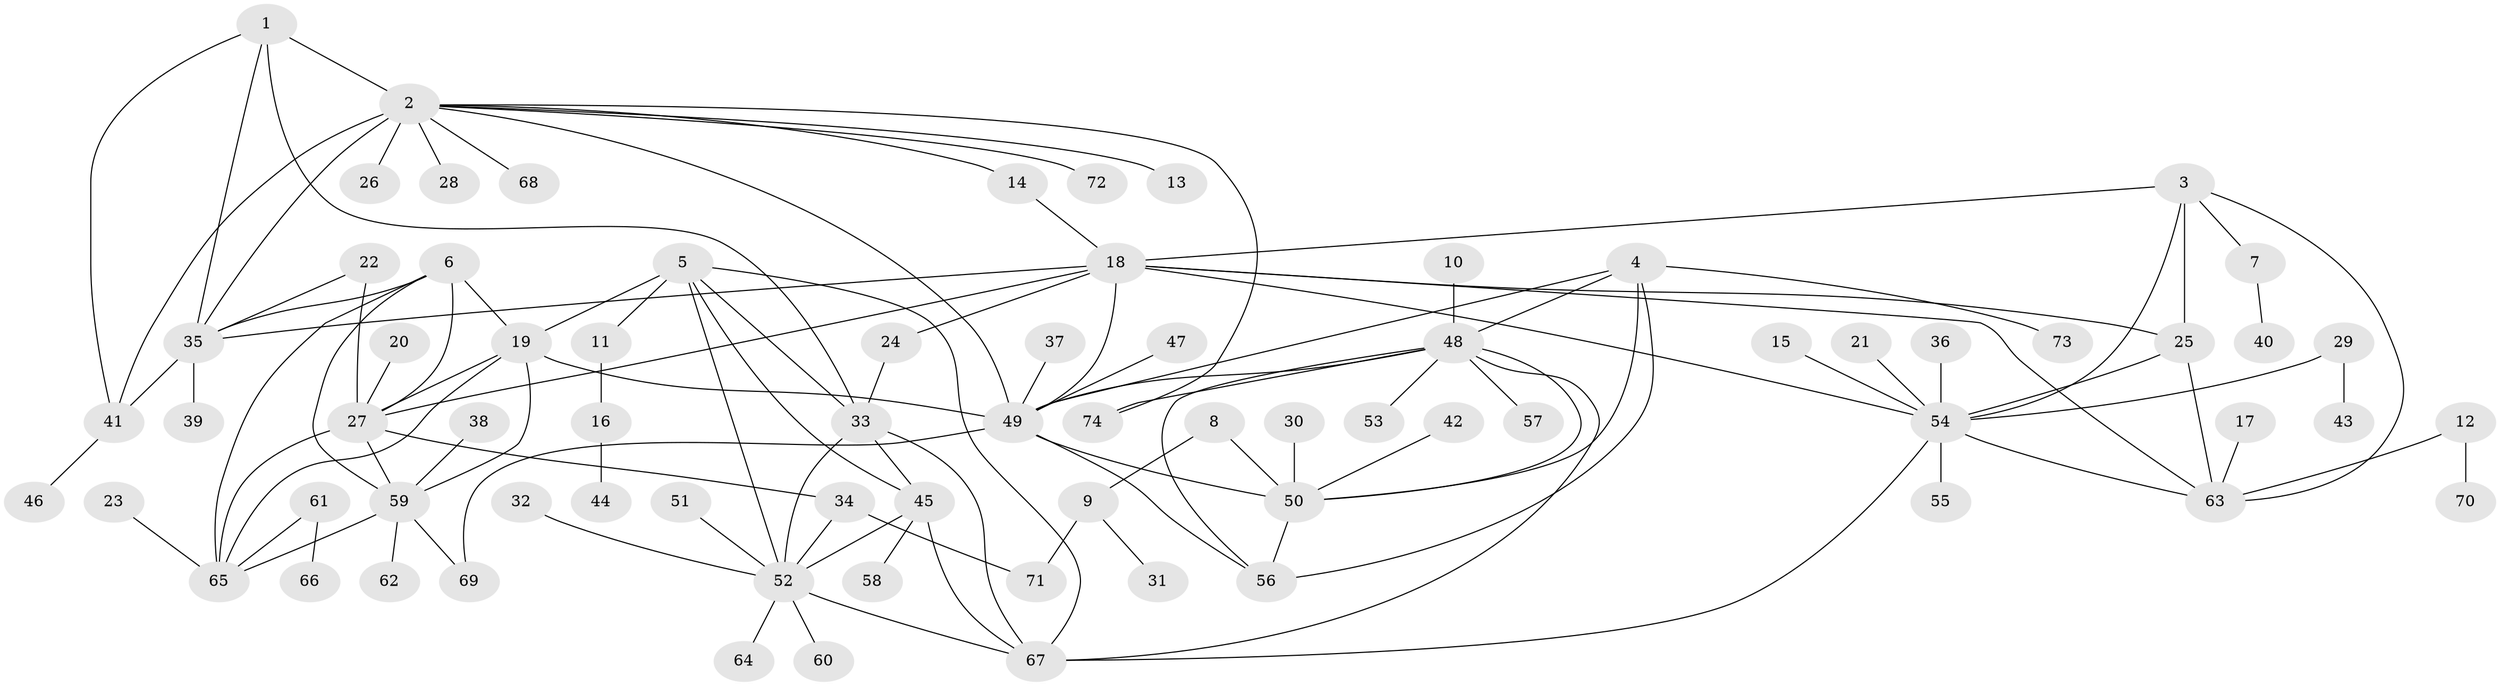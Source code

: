 // original degree distribution, {9: 0.02857142857142857, 5: 0.05714285714285714, 7: 0.05714285714285714, 6: 0.02857142857142857, 11: 0.01904761904761905, 10: 0.02857142857142857, 8: 0.01904761904761905, 2: 0.2, 3: 0.0380952380952381, 1: 0.5238095238095238}
// Generated by graph-tools (version 1.1) at 2025/37/03/04/25 23:37:41]
// undirected, 74 vertices, 113 edges
graph export_dot {
  node [color=gray90,style=filled];
  1;
  2;
  3;
  4;
  5;
  6;
  7;
  8;
  9;
  10;
  11;
  12;
  13;
  14;
  15;
  16;
  17;
  18;
  19;
  20;
  21;
  22;
  23;
  24;
  25;
  26;
  27;
  28;
  29;
  30;
  31;
  32;
  33;
  34;
  35;
  36;
  37;
  38;
  39;
  40;
  41;
  42;
  43;
  44;
  45;
  46;
  47;
  48;
  49;
  50;
  51;
  52;
  53;
  54;
  55;
  56;
  57;
  58;
  59;
  60;
  61;
  62;
  63;
  64;
  65;
  66;
  67;
  68;
  69;
  70;
  71;
  72;
  73;
  74;
  1 -- 2 [weight=2.0];
  1 -- 33 [weight=1.0];
  1 -- 35 [weight=1.0];
  1 -- 41 [weight=1.0];
  2 -- 13 [weight=1.0];
  2 -- 14 [weight=1.0];
  2 -- 26 [weight=1.0];
  2 -- 28 [weight=1.0];
  2 -- 35 [weight=2.0];
  2 -- 41 [weight=2.0];
  2 -- 49 [weight=1.0];
  2 -- 68 [weight=1.0];
  2 -- 72 [weight=1.0];
  2 -- 74 [weight=1.0];
  3 -- 7 [weight=1.0];
  3 -- 18 [weight=1.0];
  3 -- 25 [weight=1.0];
  3 -- 54 [weight=1.0];
  3 -- 63 [weight=1.0];
  4 -- 48 [weight=1.0];
  4 -- 49 [weight=1.0];
  4 -- 50 [weight=1.0];
  4 -- 56 [weight=1.0];
  4 -- 73 [weight=1.0];
  5 -- 11 [weight=1.0];
  5 -- 19 [weight=1.0];
  5 -- 33 [weight=1.0];
  5 -- 45 [weight=1.0];
  5 -- 52 [weight=1.0];
  5 -- 67 [weight=1.0];
  6 -- 19 [weight=1.0];
  6 -- 27 [weight=1.0];
  6 -- 35 [weight=1.0];
  6 -- 59 [weight=1.0];
  6 -- 65 [weight=1.0];
  7 -- 40 [weight=1.0];
  8 -- 9 [weight=1.0];
  8 -- 50 [weight=1.0];
  9 -- 31 [weight=1.0];
  9 -- 71 [weight=1.0];
  10 -- 48 [weight=1.0];
  11 -- 16 [weight=1.0];
  12 -- 63 [weight=1.0];
  12 -- 70 [weight=1.0];
  14 -- 18 [weight=1.0];
  15 -- 54 [weight=1.0];
  16 -- 44 [weight=1.0];
  17 -- 63 [weight=1.0];
  18 -- 24 [weight=1.0];
  18 -- 25 [weight=1.0];
  18 -- 27 [weight=1.0];
  18 -- 35 [weight=1.0];
  18 -- 49 [weight=1.0];
  18 -- 54 [weight=1.0];
  18 -- 63 [weight=1.0];
  19 -- 27 [weight=1.0];
  19 -- 49 [weight=1.0];
  19 -- 59 [weight=1.0];
  19 -- 65 [weight=1.0];
  20 -- 27 [weight=1.0];
  21 -- 54 [weight=1.0];
  22 -- 27 [weight=1.0];
  22 -- 35 [weight=1.0];
  23 -- 65 [weight=1.0];
  24 -- 33 [weight=1.0];
  25 -- 54 [weight=1.0];
  25 -- 63 [weight=1.0];
  27 -- 34 [weight=1.0];
  27 -- 59 [weight=1.0];
  27 -- 65 [weight=1.0];
  29 -- 43 [weight=1.0];
  29 -- 54 [weight=1.0];
  30 -- 50 [weight=1.0];
  32 -- 52 [weight=1.0];
  33 -- 45 [weight=1.0];
  33 -- 52 [weight=1.0];
  33 -- 67 [weight=1.0];
  34 -- 52 [weight=1.0];
  34 -- 71 [weight=1.0];
  35 -- 39 [weight=1.0];
  35 -- 41 [weight=1.0];
  36 -- 54 [weight=1.0];
  37 -- 49 [weight=1.0];
  38 -- 59 [weight=1.0];
  41 -- 46 [weight=1.0];
  42 -- 50 [weight=1.0];
  45 -- 52 [weight=1.0];
  45 -- 58 [weight=1.0];
  45 -- 67 [weight=1.0];
  47 -- 49 [weight=1.0];
  48 -- 49 [weight=1.0];
  48 -- 50 [weight=1.0];
  48 -- 53 [weight=1.0];
  48 -- 56 [weight=1.0];
  48 -- 57 [weight=1.0];
  48 -- 67 [weight=1.0];
  48 -- 74 [weight=1.0];
  49 -- 50 [weight=1.0];
  49 -- 56 [weight=1.0];
  49 -- 69 [weight=1.0];
  50 -- 56 [weight=1.0];
  51 -- 52 [weight=1.0];
  52 -- 60 [weight=1.0];
  52 -- 64 [weight=1.0];
  52 -- 67 [weight=1.0];
  54 -- 55 [weight=1.0];
  54 -- 63 [weight=1.0];
  54 -- 67 [weight=1.0];
  59 -- 62 [weight=1.0];
  59 -- 65 [weight=1.0];
  59 -- 69 [weight=1.0];
  61 -- 65 [weight=1.0];
  61 -- 66 [weight=1.0];
}
